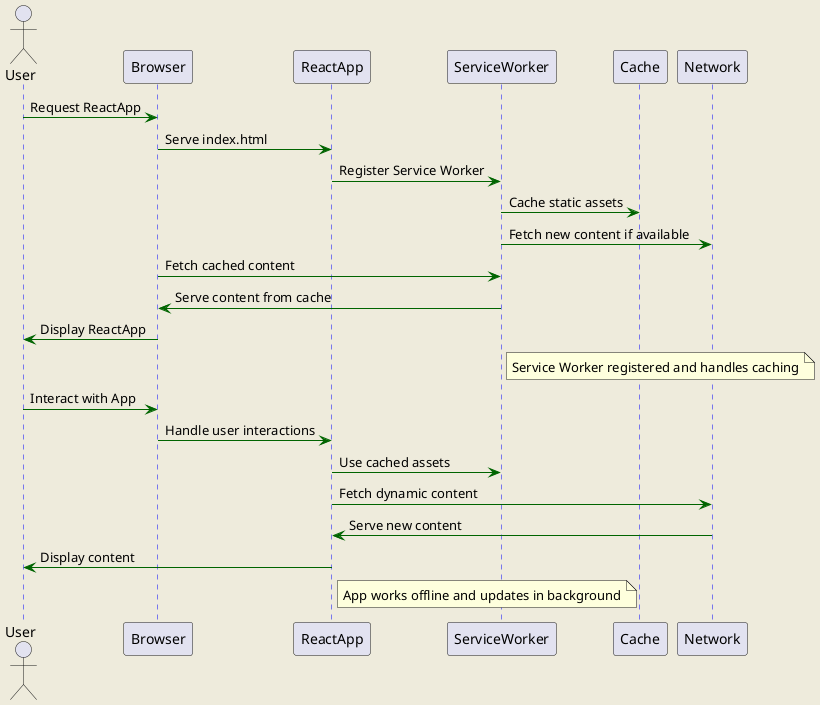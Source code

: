 @startuml
skinparam backgroundColor #EEEBDC

skinparam sequence {
    ArrowColor DarkGreen
    LifeLineBorderColor blue
    LifeLineBackgroundColor #A9DCDF
}

actor User
participant Browser
participant ReactApp
participant ServiceWorker
participant Cache
participant Network

User -> Browser : Request ReactApp
Browser -> ReactApp : Serve index.html
ReactApp -> ServiceWorker : Register Service Worker
ServiceWorker -> Cache : Cache static assets
ServiceWorker -> Network : Fetch new content if available
Browser -> ServiceWorker : Fetch cached content
ServiceWorker -> Browser : Serve content from cache
Browser -> User : Display ReactApp

note right of ServiceWorker : Service Worker registered and handles caching

User -> Browser : Interact with App
Browser -> ReactApp : Handle user interactions
ReactApp -> ServiceWorker : Use cached assets
ReactApp -> Network : Fetch dynamic content
Network -> ReactApp : Serve new content
ReactApp -> User : Display content

note right of ReactApp : App works offline and updates in background

@enduml
